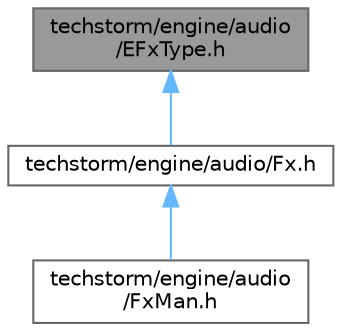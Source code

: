 digraph "techstorm/engine/audio/EFxType.h"
{
 // LATEX_PDF_SIZE
  bgcolor="transparent";
  edge [fontname=Helvetica,fontsize=10,labelfontname=Helvetica,labelfontsize=10];
  node [fontname=Helvetica,fontsize=10,shape=box,height=0.2,width=0.4];
  Node1 [id="Node000001",label="techstorm/engine/audio\l/EFxType.h",height=0.2,width=0.4,color="gray40", fillcolor="grey60", style="filled", fontcolor="black",tooltip=" "];
  Node1 -> Node2 [id="edge1_Node000001_Node000002",dir="back",color="steelblue1",style="solid",tooltip=" "];
  Node2 [id="Node000002",label="techstorm/engine/audio/Fx.h",height=0.2,width=0.4,color="grey40", fillcolor="white", style="filled",URL="$engine_2audio_2_fx_8h.html",tooltip=" "];
  Node2 -> Node3 [id="edge2_Node000002_Node000003",dir="back",color="steelblue1",style="solid",tooltip=" "];
  Node3 [id="Node000003",label="techstorm/engine/audio\l/FxMan.h",height=0.2,width=0.4,color="grey40", fillcolor="white", style="filled",URL="$engine_2audio_2_fx_man_8h.html",tooltip=" "];
}
